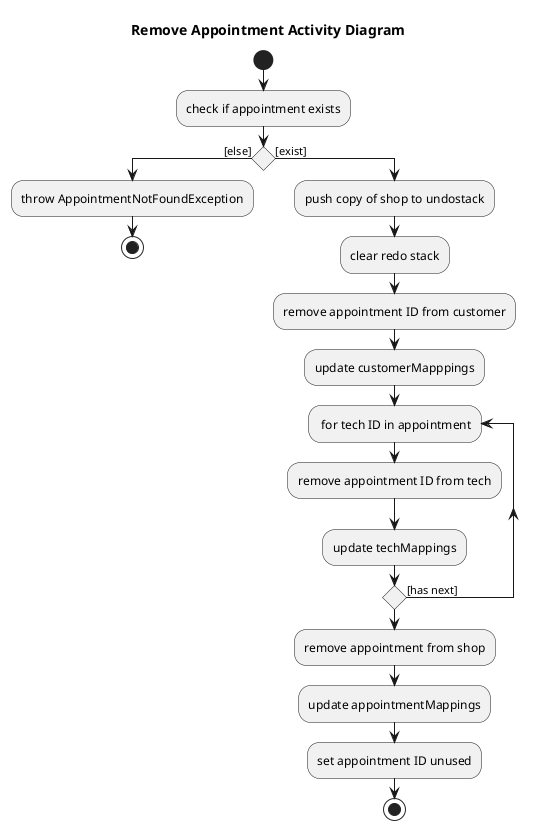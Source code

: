 @startuml
'https://plantuml.com/activity-diagram-beta

title Remove Appointment Activity Diagram
start
skinparam conditionStyle diamond
:check if appointment exists;
if () then ([else])
    :throw AppointmentNotFoundException;
stop
else ([exist])
:push copy of shop to undostack;
:clear redo stack;
:remove appointment ID from customer;
:update customerMapppings;
repeat: for tech ID in appointment;
    :remove appointment ID from tech;
    :update techMappings;
repeat while ([has next]);
:remove appointment from shop;
:update appointmentMappings;
:set appointment ID unused;
stop

@enduml
